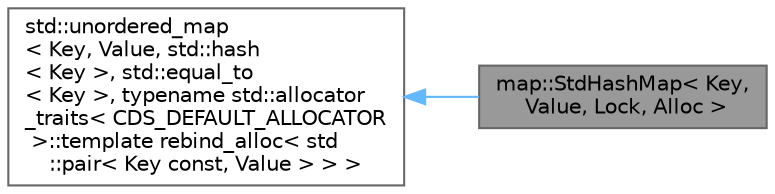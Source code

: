 digraph "map::StdHashMap&lt; Key, Value, Lock, Alloc &gt;"
{
 // LATEX_PDF_SIZE
  bgcolor="transparent";
  edge [fontname=Helvetica,fontsize=10,labelfontname=Helvetica,labelfontsize=10];
  node [fontname=Helvetica,fontsize=10,shape=box,height=0.2,width=0.4];
  rankdir="LR";
  Node1 [id="Node000001",label="map::StdHashMap\< Key,\l Value, Lock, Alloc \>",height=0.2,width=0.4,color="gray40", fillcolor="grey60", style="filled", fontcolor="black",tooltip=" "];
  Node2 -> Node1 [id="edge1_Node000001_Node000002",dir="back",color="steelblue1",style="solid",tooltip=" "];
  Node2 [id="Node000002",label="std::unordered_map\l\< Key, Value, std::hash\l\< Key \>, std::equal_to\l\< Key \>, typename std::allocator\l_traits\< CDS_DEFAULT_ALLOCATOR\l \>::template rebind_alloc\< std\l::pair\< Key const, Value \> \> \>",height=0.2,width=0.4,color="gray40", fillcolor="white", style="filled",tooltip=" "];
}
